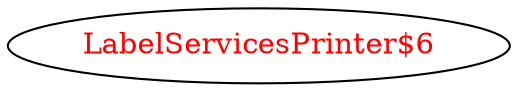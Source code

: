 digraph dependencyGraph {
 concentrate=true;
 ranksep="2.0";
 rankdir="LR"; 
 splines="ortho";
"LabelServicesPrinter$6" [fontcolor="red"];
}